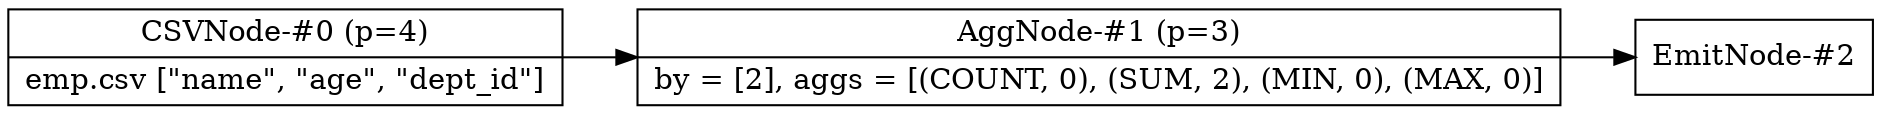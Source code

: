 digraph example1 {
    node [shape=record];
    rankdir=LR;
    splines=polyline;
    nodesep=0.5;
    Node0[label="CSVNode-#0 (p=4)|emp.csv [\"name\", \"age\", \"dept_id\"]"];
    Node1[label="AggNode-#1 (p=3)|by = [2], aggs = [(COUNT, 0), (SUM, 2), (MIN, 0), (MAX, 0)]"];
    Node0 -> Node1;
    Node2[label="EmitNode-#2"];
    Node1 -> Node2;
}
